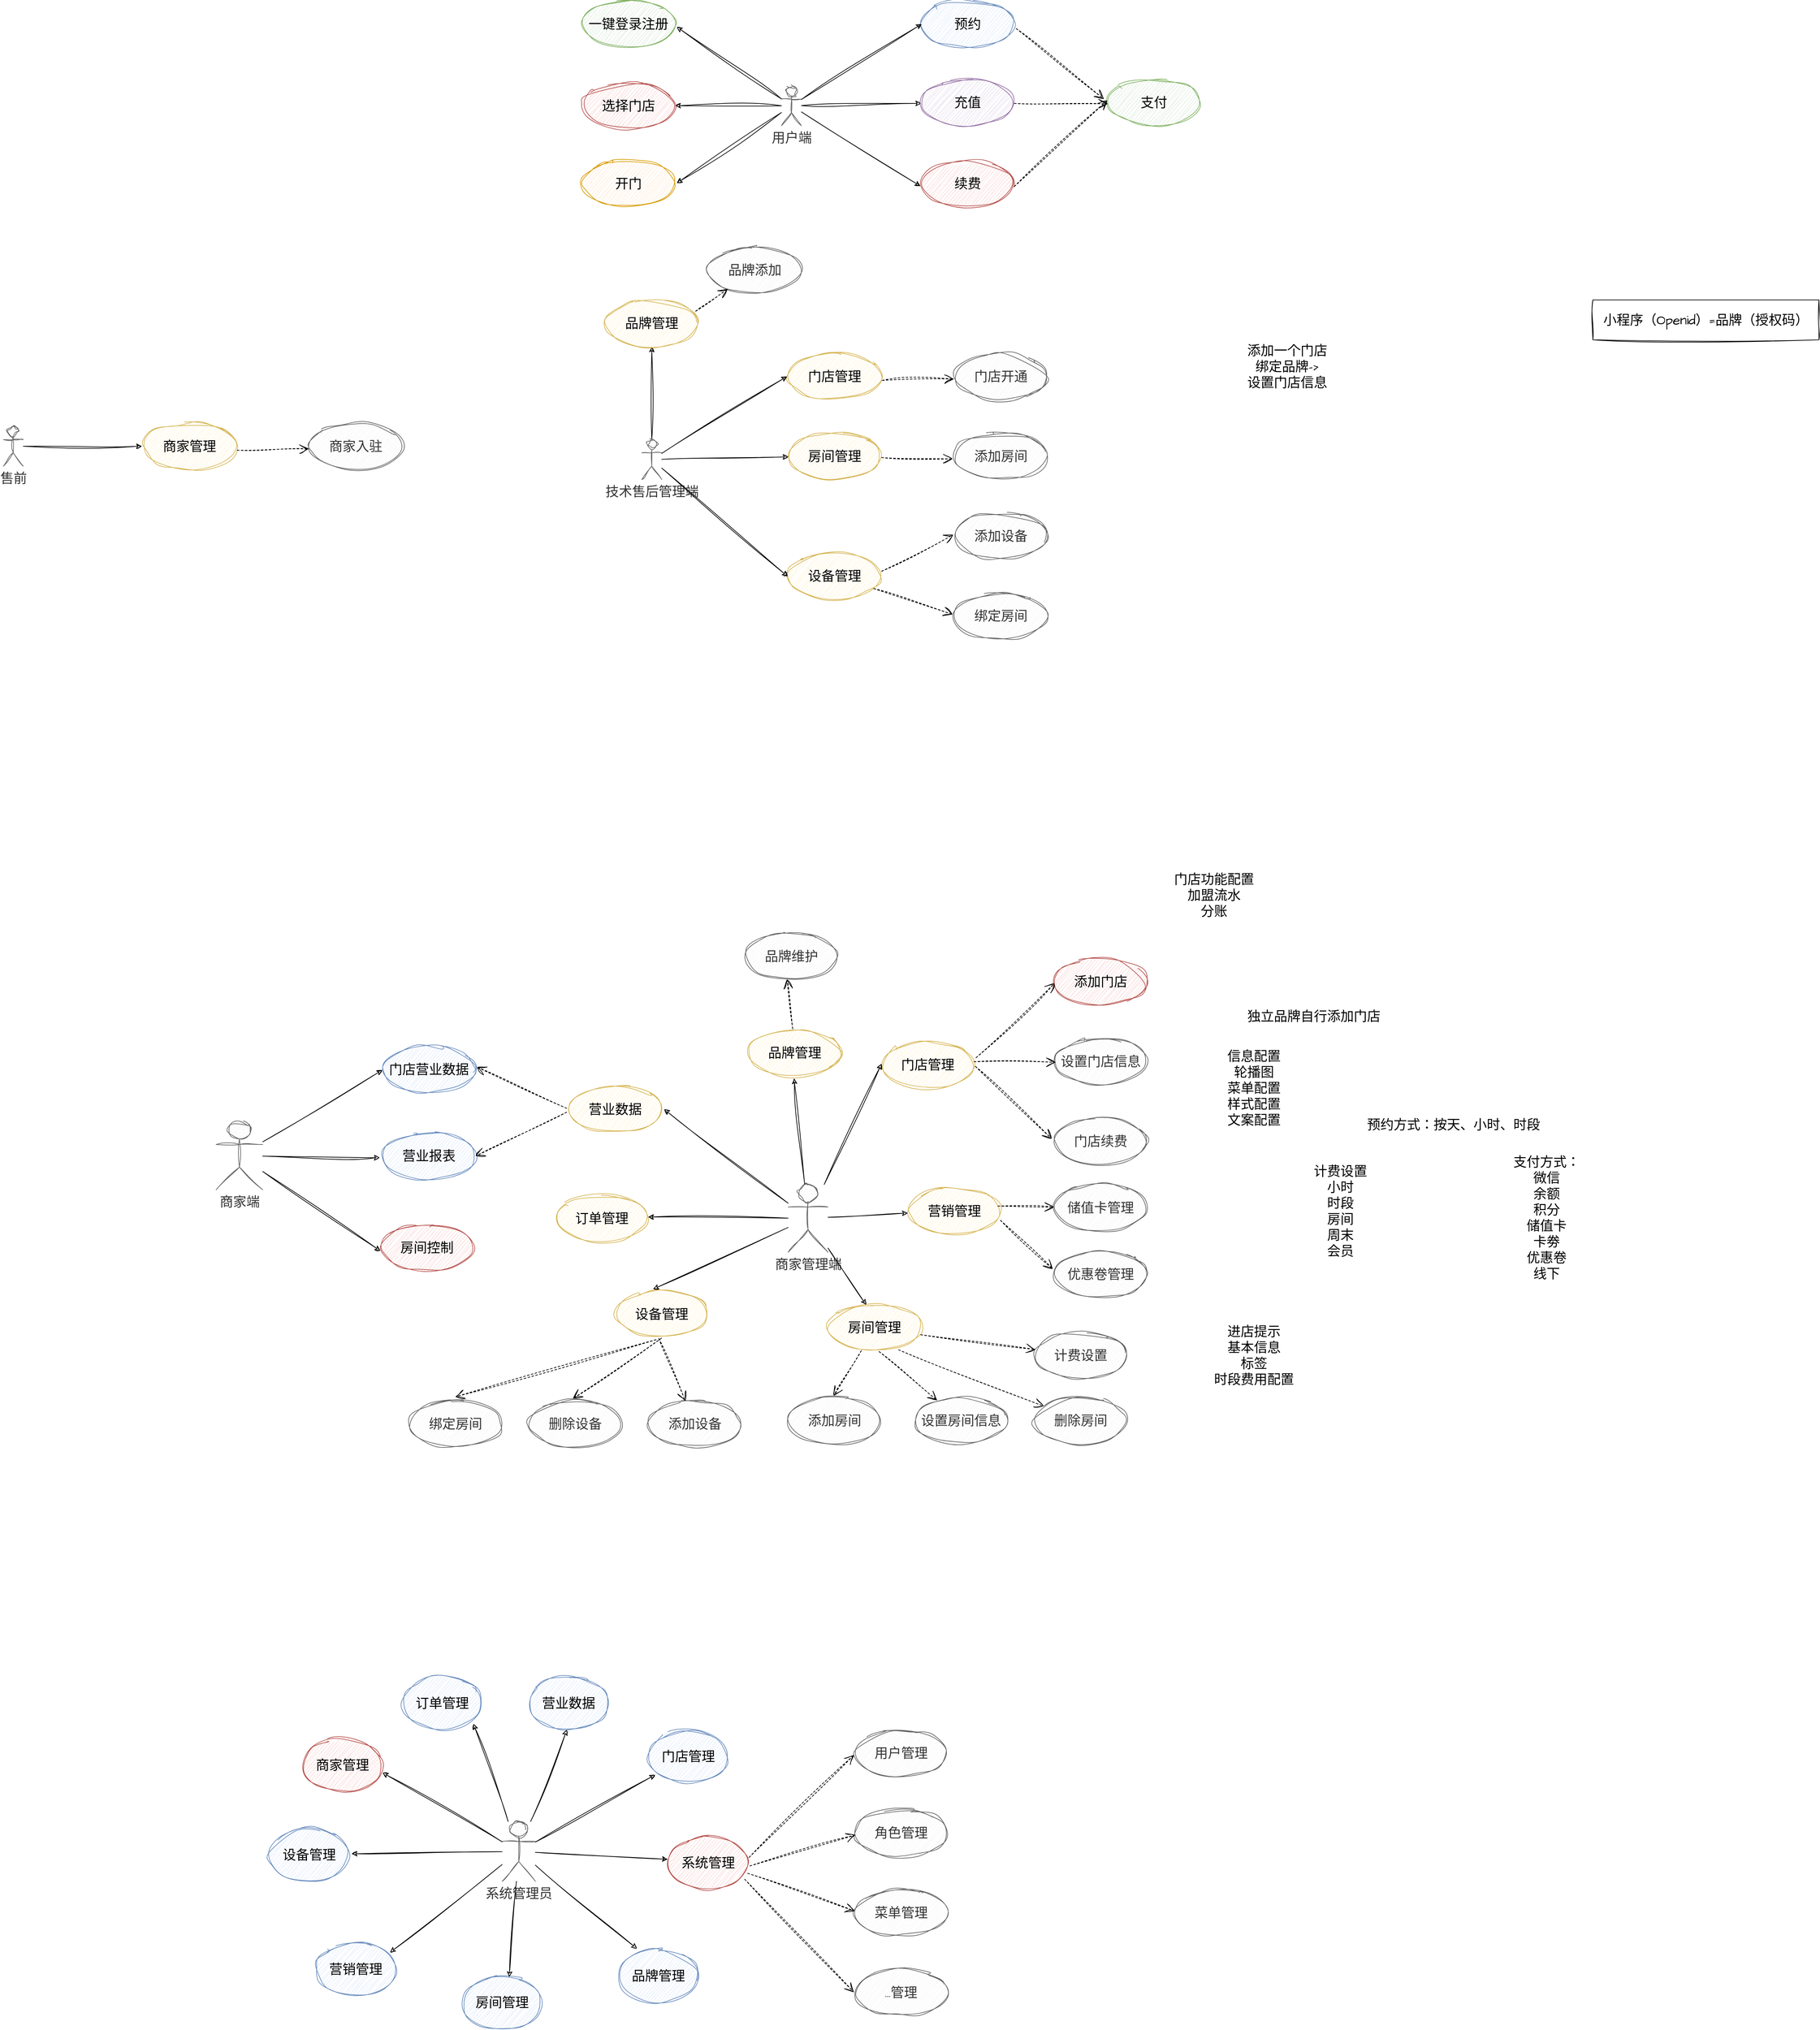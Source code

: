 <mxfile version="24.0.3" type="device">
  <diagram name="第 1 页" id="8raenebxMZbXHB4DPFVJ">
    <mxGraphModel dx="2926" dy="676" grid="1" gridSize="10" guides="1" tooltips="1" connect="0" arrows="1" fold="1" page="1" pageScale="1" pageWidth="827" pageHeight="1169" background="#ffffff" math="0" shadow="0">
      <root>
        <mxCell id="0" />
        <mxCell id="1" parent="0" />
        <mxCell id="zBp83v5MwMUTdgpoldUR-12" style="rounded=0;sketch=1;hachureGap=4;jiggle=2;curveFitting=1;orthogonalLoop=1;jettySize=auto;html=1;fontFamily=Architects Daughter;fontSource=https%3A%2F%2Ffonts.googleapis.com%2Fcss%3Ffamily%3DArchitects%2BDaughter;fontSize=16;" parent="1" source="zBp83v5MwMUTdgpoldUR-3" target="zBp83v5MwMUTdgpoldUR-7" edge="1">
          <mxGeometry relative="1" as="geometry" />
        </mxCell>
        <mxCell id="zBp83v5MwMUTdgpoldUR-65" style="edgeStyle=orthogonalEdgeStyle;rounded=0;sketch=1;hachureGap=4;jiggle=2;curveFitting=1;orthogonalLoop=1;jettySize=auto;html=1;fontFamily=Architects Daughter;fontSource=https%3A%2F%2Ffonts.googleapis.com%2Fcss%3Ffamily%3DArchitects%2BDaughter;fontSize=16;" parent="1" source="zBp83v5MwMUTdgpoldUR-3" target="zBp83v5MwMUTdgpoldUR-64" edge="1">
          <mxGeometry relative="1" as="geometry" />
        </mxCell>
        <mxCell id="zBp83v5MwMUTdgpoldUR-3" value="用户端" style="shape=umlActor;verticalLabelPosition=bottom;verticalAlign=top;html=1;sketch=1;hachureGap=4;jiggle=2;curveFitting=1;fontFamily=Architects Daughter;fontSource=https%3A%2F%2Ffonts.googleapis.com%2Fcss%3Ffamily%3DArchitects%2BDaughter;fontSize=20;fillColor=#f5f5f5;fontColor=#333333;strokeColor=#666666;" parent="1" vertex="1">
          <mxGeometry x="120" y="358" width="30" height="60" as="geometry" />
        </mxCell>
        <mxCell id="zBp83v5MwMUTdgpoldUR-6" value="预约" style="ellipse;whiteSpace=wrap;html=1;sketch=1;hachureGap=4;jiggle=2;curveFitting=1;fontFamily=Architects Daughter;fontSource=https%3A%2F%2Ffonts.googleapis.com%2Fcss%3Ffamily%3DArchitects%2BDaughter;fontSize=20;fillColor=#dae8fc;strokeColor=#6c8ebf;" parent="1" vertex="1">
          <mxGeometry x="330" y="230" width="140" height="70" as="geometry" />
        </mxCell>
        <mxCell id="zBp83v5MwMUTdgpoldUR-7" value="充值" style="ellipse;whiteSpace=wrap;html=1;sketch=1;hachureGap=4;jiggle=2;curveFitting=1;fontFamily=Architects Daughter;fontSource=https%3A%2F%2Ffonts.googleapis.com%2Fcss%3Ffamily%3DArchitects%2BDaughter;fontSize=20;fillColor=#e1d5e7;strokeColor=#9673a6;" parent="1" vertex="1">
          <mxGeometry x="330" y="348" width="140" height="70" as="geometry" />
        </mxCell>
        <mxCell id="zBp83v5MwMUTdgpoldUR-8" value="开门" style="ellipse;whiteSpace=wrap;html=1;sketch=1;hachureGap=4;jiggle=2;curveFitting=1;fontFamily=Architects Daughter;fontSource=https%3A%2F%2Ffonts.googleapis.com%2Fcss%3Ffamily%3DArchitects%2BDaughter;fontSize=20;fillColor=#ffe6cc;strokeColor=#d79b00;" parent="1" vertex="1">
          <mxGeometry x="-180" y="470" width="140" height="70" as="geometry" />
        </mxCell>
        <mxCell id="zBp83v5MwMUTdgpoldUR-9" value="续费" style="ellipse;whiteSpace=wrap;html=1;sketch=1;hachureGap=4;jiggle=2;curveFitting=1;fontFamily=Architects Daughter;fontSource=https%3A%2F%2Ffonts.googleapis.com%2Fcss%3Ffamily%3DArchitects%2BDaughter;fontSize=20;fillColor=#f8cecc;strokeColor=#b85450;" parent="1" vertex="1">
          <mxGeometry x="330" y="470" width="140" height="70" as="geometry" />
        </mxCell>
        <mxCell id="zBp83v5MwMUTdgpoldUR-10" value="支付" style="ellipse;whiteSpace=wrap;html=1;sketch=1;hachureGap=4;jiggle=2;curveFitting=1;fontFamily=Architects Daughter;fontSource=https%3A%2F%2Ffonts.googleapis.com%2Fcss%3Ffamily%3DArchitects%2BDaughter;fontSize=20;fillColor=#d5e8d4;strokeColor=#82b366;" parent="1" vertex="1">
          <mxGeometry x="610" y="348" width="140" height="70" as="geometry" />
        </mxCell>
        <mxCell id="zBp83v5MwMUTdgpoldUR-11" style="rounded=0;sketch=1;hachureGap=4;jiggle=2;curveFitting=1;orthogonalLoop=1;jettySize=auto;html=1;entryX=0.007;entryY=0.5;entryDx=0;entryDy=0;entryPerimeter=0;fontFamily=Architects Daughter;fontSource=https%3A%2F%2Ffonts.googleapis.com%2Fcss%3Ffamily%3DArchitects%2BDaughter;fontSize=16;" parent="1" source="zBp83v5MwMUTdgpoldUR-3" target="zBp83v5MwMUTdgpoldUR-6" edge="1">
          <mxGeometry relative="1" as="geometry" />
        </mxCell>
        <mxCell id="zBp83v5MwMUTdgpoldUR-13" style="rounded=0;sketch=1;hachureGap=4;jiggle=2;curveFitting=1;orthogonalLoop=1;jettySize=auto;html=1;entryX=1.018;entryY=0.493;entryDx=0;entryDy=0;entryPerimeter=0;fontFamily=Architects Daughter;fontSource=https%3A%2F%2Ffonts.googleapis.com%2Fcss%3Ffamily%3DArchitects%2BDaughter;fontSize=16;" parent="1" source="zBp83v5MwMUTdgpoldUR-3" target="zBp83v5MwMUTdgpoldUR-8" edge="1">
          <mxGeometry relative="1" as="geometry" />
        </mxCell>
        <mxCell id="zBp83v5MwMUTdgpoldUR-14" style="rounded=0;sketch=1;hachureGap=4;jiggle=2;curveFitting=1;orthogonalLoop=1;jettySize=auto;html=1;entryX=-0.007;entryY=0.557;entryDx=0;entryDy=0;entryPerimeter=0;fontFamily=Architects Daughter;fontSource=https%3A%2F%2Ffonts.googleapis.com%2Fcss%3Ffamily%3DArchitects%2BDaughter;fontSize=16;" parent="1" source="zBp83v5MwMUTdgpoldUR-3" target="zBp83v5MwMUTdgpoldUR-9" edge="1">
          <mxGeometry relative="1" as="geometry" />
        </mxCell>
        <mxCell id="zBp83v5MwMUTdgpoldUR-15" value="" style="endArrow=open;endSize=12;dashed=1;html=1;rounded=0;sketch=1;hachureGap=4;jiggle=2;curveFitting=1;fontFamily=Architects Daughter;fontSource=https%3A%2F%2Ffonts.googleapis.com%2Fcss%3Ffamily%3DArchitects%2BDaughter;fontSize=16;entryX=-0.036;entryY=0.429;entryDx=0;entryDy=0;entryPerimeter=0;exitX=1.021;exitY=0.6;exitDx=0;exitDy=0;exitPerimeter=0;" parent="1" source="zBp83v5MwMUTdgpoldUR-6" target="zBp83v5MwMUTdgpoldUR-10" edge="1">
          <mxGeometry width="160" relative="1" as="geometry">
            <mxPoint x="480" y="160" as="sourcePoint" />
            <mxPoint x="630" y="150" as="targetPoint" />
          </mxGeometry>
        </mxCell>
        <mxCell id="zBp83v5MwMUTdgpoldUR-17" value="" style="endArrow=open;endSize=12;dashed=1;html=1;rounded=0;sketch=1;hachureGap=4;jiggle=2;curveFitting=1;fontFamily=Architects Daughter;fontSource=https%3A%2F%2Ffonts.googleapis.com%2Fcss%3Ffamily%3DArchitects%2BDaughter;fontSize=16;entryX=0.007;entryY=0.529;entryDx=0;entryDy=0;entryPerimeter=0;" parent="1" target="zBp83v5MwMUTdgpoldUR-10" edge="1">
          <mxGeometry width="160" relative="1" as="geometry">
            <mxPoint x="470" y="384.5" as="sourcePoint" />
            <mxPoint x="580" y="260" as="targetPoint" />
          </mxGeometry>
        </mxCell>
        <mxCell id="zBp83v5MwMUTdgpoldUR-18" value="一键登录注册" style="ellipse;whiteSpace=wrap;html=1;sketch=1;hachureGap=4;jiggle=2;curveFitting=1;fontFamily=Architects Daughter;fontSource=https%3A%2F%2Ffonts.googleapis.com%2Fcss%3Ffamily%3DArchitects%2BDaughter;fontSize=20;fillColor=#d5e8d4;strokeColor=#82b366;" parent="1" vertex="1">
          <mxGeometry x="-180" y="230" width="140" height="70" as="geometry" />
        </mxCell>
        <mxCell id="zBp83v5MwMUTdgpoldUR-19" style="rounded=0;sketch=1;hachureGap=4;jiggle=2;curveFitting=1;orthogonalLoop=1;jettySize=auto;html=1;entryX=1.018;entryY=0.564;entryDx=0;entryDy=0;entryPerimeter=0;fontFamily=Architects Daughter;fontSource=https%3A%2F%2Ffonts.googleapis.com%2Fcss%3Ffamily%3DArchitects%2BDaughter;fontSize=16;" parent="1" source="zBp83v5MwMUTdgpoldUR-3" target="zBp83v5MwMUTdgpoldUR-18" edge="1">
          <mxGeometry relative="1" as="geometry" />
        </mxCell>
        <mxCell id="zBp83v5MwMUTdgpoldUR-20" value="" style="endArrow=open;endSize=12;dashed=1;html=1;rounded=0;sketch=1;hachureGap=4;jiggle=2;curveFitting=1;fontFamily=Architects Daughter;fontSource=https%3A%2F%2Ffonts.googleapis.com%2Fcss%3Ffamily%3DArchitects%2BDaughter;fontSize=16;entryX=0;entryY=0.457;entryDx=0;entryDy=0;entryPerimeter=0;" parent="1" target="zBp83v5MwMUTdgpoldUR-10" edge="1">
          <mxGeometry width="160" relative="1" as="geometry">
            <mxPoint x="470" y="509.5" as="sourcePoint" />
            <mxPoint x="601" y="440" as="targetPoint" />
          </mxGeometry>
        </mxCell>
        <mxCell id="zBp83v5MwMUTdgpoldUR-23" value="商家端" style="shape=umlActor;verticalLabelPosition=bottom;verticalAlign=top;html=1;sketch=1;hachureGap=4;jiggle=2;curveFitting=1;fontFamily=Architects Daughter;fontSource=https%3A%2F%2Ffonts.googleapis.com%2Fcss%3Ffamily%3DArchitects%2BDaughter;fontSize=20;fillColor=#f5f5f5;fontColor=#333333;strokeColor=#666666;" parent="1" vertex="1">
          <mxGeometry x="-730" y="1916" width="70" height="102" as="geometry" />
        </mxCell>
        <mxCell id="5fDDdlRVlFWuMGhj4j6F-64" style="edgeStyle=orthogonalEdgeStyle;rounded=0;sketch=1;hachureGap=4;jiggle=2;curveFitting=1;orthogonalLoop=1;jettySize=auto;html=1;fontFamily=Architects Daughter;fontSource=https%3A%2F%2Ffonts.googleapis.com%2Fcss%3Ffamily%3DArchitects%2BDaughter;fontSize=16;" parent="1" source="zBp83v5MwMUTdgpoldUR-24" target="5fDDdlRVlFWuMGhj4j6F-63" edge="1">
          <mxGeometry relative="1" as="geometry" />
        </mxCell>
        <mxCell id="zBp83v5MwMUTdgpoldUR-24" value="技术售后管理端" style="shape=umlActor;verticalLabelPosition=bottom;verticalAlign=top;html=1;sketch=1;hachureGap=4;jiggle=2;curveFitting=1;fontFamily=Architects Daughter;fontSource=https%3A%2F%2Ffonts.googleapis.com%2Fcss%3Ffamily%3DArchitects%2BDaughter;fontSize=20;fillColor=#f5f5f5;fontColor=#333333;strokeColor=#666666;" parent="1" vertex="1">
          <mxGeometry x="-90" y="890" width="30" height="60" as="geometry" />
        </mxCell>
        <mxCell id="zBp83v5MwMUTdgpoldUR-27" value="房间管理" style="ellipse;whiteSpace=wrap;html=1;sketch=1;hachureGap=4;jiggle=2;curveFitting=1;fontFamily=Architects Daughter;fontSource=https%3A%2F%2Ffonts.googleapis.com%2Fcss%3Ffamily%3DArchitects%2BDaughter;fontSize=20;fillColor=#fff2cc;strokeColor=#d6b656;" parent="1" vertex="1">
          <mxGeometry x="130" y="880" width="140" height="70" as="geometry" />
        </mxCell>
        <mxCell id="zBp83v5MwMUTdgpoldUR-28" value="门店管理" style="ellipse;whiteSpace=wrap;html=1;sketch=1;hachureGap=4;jiggle=2;curveFitting=1;fontFamily=Architects Daughter;fontSource=https%3A%2F%2Ffonts.googleapis.com%2Fcss%3Ffamily%3DArchitects%2BDaughter;fontSize=20;fillColor=#fff2cc;strokeColor=#d6b656;" parent="1" vertex="1">
          <mxGeometry x="130" y="760" width="140" height="70" as="geometry" />
        </mxCell>
        <mxCell id="zBp83v5MwMUTdgpoldUR-29" value="设备管理" style="ellipse;whiteSpace=wrap;html=1;sketch=1;hachureGap=4;jiggle=2;curveFitting=1;fontFamily=Architects Daughter;fontSource=https%3A%2F%2Ffonts.googleapis.com%2Fcss%3Ffamily%3DArchitects%2BDaughter;fontSize=20;fillColor=#fff2cc;strokeColor=#d6b656;" parent="1" vertex="1">
          <mxGeometry x="130" y="1060" width="140" height="70" as="geometry" />
        </mxCell>
        <mxCell id="zBp83v5MwMUTdgpoldUR-36" value="门店开通" style="ellipse;whiteSpace=wrap;html=1;sketch=1;hachureGap=4;jiggle=2;curveFitting=1;fontFamily=Architects Daughter;fontSource=https%3A%2F%2Ffonts.googleapis.com%2Fcss%3Ffamily%3DArchitects%2BDaughter;fontSize=20;fillColor=#f5f5f5;strokeColor=#666666;fontColor=#333333;" parent="1" vertex="1">
          <mxGeometry x="380" y="760" width="140" height="70" as="geometry" />
        </mxCell>
        <mxCell id="zBp83v5MwMUTdgpoldUR-40" value="添加房间" style="ellipse;whiteSpace=wrap;html=1;sketch=1;hachureGap=4;jiggle=2;curveFitting=1;fontFamily=Architects Daughter;fontSource=https%3A%2F%2Ffonts.googleapis.com%2Fcss%3Ffamily%3DArchitects%2BDaughter;fontSize=20;fillColor=#f5f5f5;strokeColor=#666666;fontColor=#333333;" parent="1" vertex="1">
          <mxGeometry x="380" y="880" width="140" height="70" as="geometry" />
        </mxCell>
        <mxCell id="zBp83v5MwMUTdgpoldUR-43" value="添加设备" style="ellipse;whiteSpace=wrap;html=1;sketch=1;hachureGap=4;jiggle=2;curveFitting=1;fontFamily=Architects Daughter;fontSource=https%3A%2F%2Ffonts.googleapis.com%2Fcss%3Ffamily%3DArchitects%2BDaughter;fontSize=20;fillColor=#f5f5f5;strokeColor=#666666;fontColor=#333333;" parent="1" vertex="1">
          <mxGeometry x="380" y="1000" width="140" height="70" as="geometry" />
        </mxCell>
        <mxCell id="zBp83v5MwMUTdgpoldUR-44" value="绑定房间" style="ellipse;whiteSpace=wrap;html=1;sketch=1;hachureGap=4;jiggle=2;curveFitting=1;fontFamily=Architects Daughter;fontSource=https%3A%2F%2Ffonts.googleapis.com%2Fcss%3Ffamily%3DArchitects%2BDaughter;fontSize=20;fillColor=#f5f5f5;strokeColor=#666666;fontColor=#333333;" parent="1" vertex="1">
          <mxGeometry x="380" y="1120" width="140" height="70" as="geometry" />
        </mxCell>
        <mxCell id="zBp83v5MwMUTdgpoldUR-45" value="" style="endArrow=open;endSize=12;dashed=1;html=1;rounded=0;sketch=1;hachureGap=4;jiggle=2;curveFitting=1;fontFamily=Architects Daughter;fontSource=https%3A%2F%2Ffonts.googleapis.com%2Fcss%3Ffamily%3DArchitects%2BDaughter;fontSize=16;entryX=-0.004;entryY=0.557;entryDx=0;entryDy=0;entryPerimeter=0;exitX=1.011;exitY=0.586;exitDx=0;exitDy=0;exitPerimeter=0;" parent="1" source="zBp83v5MwMUTdgpoldUR-28" target="zBp83v5MwMUTdgpoldUR-36" edge="1">
          <mxGeometry width="160" relative="1" as="geometry">
            <mxPoint x="270" y="797" as="sourcePoint" />
            <mxPoint x="402" y="903" as="targetPoint" />
          </mxGeometry>
        </mxCell>
        <mxCell id="zBp83v5MwMUTdgpoldUR-46" value="" style="endArrow=open;endSize=12;dashed=1;html=1;rounded=0;sketch=1;hachureGap=4;jiggle=2;curveFitting=1;fontFamily=Architects Daughter;fontSource=https%3A%2F%2Ffonts.googleapis.com%2Fcss%3Ffamily%3DArchitects%2BDaughter;fontSize=16;entryX=-0.018;entryY=0.557;entryDx=0;entryDy=0;entryPerimeter=0;exitX=1.004;exitY=0.529;exitDx=0;exitDy=0;exitPerimeter=0;" parent="1" source="zBp83v5MwMUTdgpoldUR-27" target="zBp83v5MwMUTdgpoldUR-40" edge="1">
          <mxGeometry width="160" relative="1" as="geometry">
            <mxPoint x="280" y="900" as="sourcePoint" />
            <mxPoint x="377" y="914" as="targetPoint" />
          </mxGeometry>
        </mxCell>
        <mxCell id="zBp83v5MwMUTdgpoldUR-47" value="" style="endArrow=open;endSize=12;dashed=1;html=1;rounded=0;sketch=1;hachureGap=4;jiggle=2;curveFitting=1;fontFamily=Architects Daughter;fontSource=https%3A%2F%2Ffonts.googleapis.com%2Fcss%3Ffamily%3DArchitects%2BDaughter;fontSize=16;entryX=-0.011;entryY=0.471;entryDx=0;entryDy=0;entryPerimeter=0;exitX=1.004;exitY=0.4;exitDx=0;exitDy=0;exitPerimeter=0;" parent="1" source="zBp83v5MwMUTdgpoldUR-29" target="zBp83v5MwMUTdgpoldUR-43" edge="1">
          <mxGeometry width="160" relative="1" as="geometry">
            <mxPoint x="281" y="927" as="sourcePoint" />
            <mxPoint x="387" y="929" as="targetPoint" />
          </mxGeometry>
        </mxCell>
        <mxCell id="zBp83v5MwMUTdgpoldUR-48" value="" style="endArrow=open;endSize=12;dashed=1;html=1;rounded=0;sketch=1;hachureGap=4;jiggle=2;curveFitting=1;fontFamily=Architects Daughter;fontSource=https%3A%2F%2Ffonts.googleapis.com%2Fcss%3Ffamily%3DArchitects%2BDaughter;fontSize=16;entryX=-0.018;entryY=0.471;entryDx=0;entryDy=0;entryPerimeter=0;" parent="1" source="zBp83v5MwMUTdgpoldUR-29" target="zBp83v5MwMUTdgpoldUR-44" edge="1">
          <mxGeometry width="160" relative="1" as="geometry">
            <mxPoint x="281" y="1098" as="sourcePoint" />
            <mxPoint x="388" y="1043" as="targetPoint" />
          </mxGeometry>
        </mxCell>
        <mxCell id="zBp83v5MwMUTdgpoldUR-49" style="rounded=0;sketch=1;hachureGap=4;jiggle=2;curveFitting=1;orthogonalLoop=1;jettySize=auto;html=1;entryX=-0.011;entryY=0.5;entryDx=0;entryDy=0;entryPerimeter=0;fontFamily=Architects Daughter;fontSource=https%3A%2F%2Ffonts.googleapis.com%2Fcss%3Ffamily%3DArchitects%2BDaughter;fontSize=16;" parent="1" source="zBp83v5MwMUTdgpoldUR-24" target="zBp83v5MwMUTdgpoldUR-28" edge="1">
          <mxGeometry relative="1" as="geometry" />
        </mxCell>
        <mxCell id="zBp83v5MwMUTdgpoldUR-50" style="rounded=0;sketch=1;hachureGap=4;jiggle=2;curveFitting=1;orthogonalLoop=1;jettySize=auto;html=1;entryX=0.004;entryY=0.514;entryDx=0;entryDy=0;entryPerimeter=0;fontFamily=Architects Daughter;fontSource=https%3A%2F%2Ffonts.googleapis.com%2Fcss%3Ffamily%3DArchitects%2BDaughter;fontSize=16;" parent="1" source="zBp83v5MwMUTdgpoldUR-24" target="zBp83v5MwMUTdgpoldUR-27" edge="1">
          <mxGeometry relative="1" as="geometry" />
        </mxCell>
        <mxCell id="zBp83v5MwMUTdgpoldUR-51" style="rounded=0;sketch=1;hachureGap=4;jiggle=2;curveFitting=1;orthogonalLoop=1;jettySize=auto;html=1;entryX=-0.004;entryY=0.514;entryDx=0;entryDy=0;entryPerimeter=0;fontFamily=Architects Daughter;fontSource=https%3A%2F%2Ffonts.googleapis.com%2Fcss%3Ffamily%3DArchitects%2BDaughter;fontSize=16;" parent="1" source="zBp83v5MwMUTdgpoldUR-24" target="zBp83v5MwMUTdgpoldUR-29" edge="1">
          <mxGeometry relative="1" as="geometry" />
        </mxCell>
        <mxCell id="zBp83v5MwMUTdgpoldUR-55" value="房间管理" style="ellipse;whiteSpace=wrap;html=1;sketch=1;hachureGap=4;jiggle=2;curveFitting=1;fontFamily=Architects Daughter;fontSource=https%3A%2F%2Ffonts.googleapis.com%2Fcss%3Ffamily%3DArchitects%2BDaughter;fontSize=20;fillColor=#fff2cc;strokeColor=#d6b656;" parent="1" vertex="1">
          <mxGeometry x="190" y="2190" width="140" height="70" as="geometry" />
        </mxCell>
        <mxCell id="zBp83v5MwMUTdgpoldUR-56" value="门店管理" style="ellipse;whiteSpace=wrap;html=1;sketch=1;hachureGap=4;jiggle=2;curveFitting=1;fontFamily=Architects Daughter;fontSource=https%3A%2F%2Ffonts.googleapis.com%2Fcss%3Ffamily%3DArchitects%2BDaughter;fontSize=20;fillColor=#fff2cc;strokeColor=#d6b656;" parent="1" vertex="1">
          <mxGeometry x="270" y="1795" width="140" height="70" as="geometry" />
        </mxCell>
        <mxCell id="zBp83v5MwMUTdgpoldUR-58" value="设置门店信息" style="ellipse;whiteSpace=wrap;html=1;sketch=1;hachureGap=4;jiggle=2;curveFitting=1;fontFamily=Architects Daughter;fontSource=https%3A%2F%2Ffonts.googleapis.com%2Fcss%3Ffamily%3DArchitects%2BDaughter;fontSize=20;fillColor=#f5f5f5;strokeColor=#666666;fontColor=#333333;" parent="1" vertex="1">
          <mxGeometry x="530" y="1790" width="140" height="70" as="geometry" />
        </mxCell>
        <mxCell id="zBp83v5MwMUTdgpoldUR-59" value="门店续费" style="ellipse;whiteSpace=wrap;html=1;sketch=1;hachureGap=4;jiggle=2;curveFitting=1;fontFamily=Architects Daughter;fontSource=https%3A%2F%2Ffonts.googleapis.com%2Fcss%3Ffamily%3DArchitects%2BDaughter;fontSize=20;fillColor=#f5f5f5;strokeColor=#666666;fontColor=#333333;" parent="1" vertex="1">
          <mxGeometry x="530" y="1910" width="140" height="70" as="geometry" />
        </mxCell>
        <mxCell id="zBp83v5MwMUTdgpoldUR-60" value="添加房间" style="ellipse;whiteSpace=wrap;html=1;sketch=1;hachureGap=4;jiggle=2;curveFitting=1;fontFamily=Architects Daughter;fontSource=https%3A%2F%2Ffonts.googleapis.com%2Fcss%3Ffamily%3DArchitects%2BDaughter;fontSize=20;fillColor=#f5f5f5;strokeColor=#666666;fontColor=#333333;" parent="1" vertex="1">
          <mxGeometry x="130" y="2330" width="140" height="70" as="geometry" />
        </mxCell>
        <mxCell id="zBp83v5MwMUTdgpoldUR-61" value="删除房间" style="ellipse;whiteSpace=wrap;html=1;sketch=1;hachureGap=4;jiggle=2;curveFitting=1;fontFamily=Architects Daughter;fontSource=https%3A%2F%2Ffonts.googleapis.com%2Fcss%3Ffamily%3DArchitects%2BDaughter;fontSize=20;fillColor=#f5f5f5;strokeColor=#666666;fontColor=#333333;" parent="1" vertex="1">
          <mxGeometry x="500" y="2330" width="140" height="70" as="geometry" />
        </mxCell>
        <mxCell id="zBp83v5MwMUTdgpoldUR-62" value="设置房间信息" style="ellipse;whiteSpace=wrap;html=1;sketch=1;hachureGap=4;jiggle=2;curveFitting=1;fontFamily=Architects Daughter;fontSource=https%3A%2F%2Ffonts.googleapis.com%2Fcss%3Ffamily%3DArchitects%2BDaughter;fontSize=20;fillColor=#f5f5f5;strokeColor=#666666;fontColor=#333333;" parent="1" vertex="1">
          <mxGeometry x="320" y="2330" width="140" height="70" as="geometry" />
        </mxCell>
        <mxCell id="zBp83v5MwMUTdgpoldUR-63" value="营业数据" style="ellipse;whiteSpace=wrap;html=1;sketch=1;hachureGap=4;jiggle=2;curveFitting=1;fontFamily=Architects Daughter;fontSource=https%3A%2F%2Ffonts.googleapis.com%2Fcss%3Ffamily%3DArchitects%2BDaughter;fontSize=20;fillColor=#fff2cc;strokeColor=#d6b656;" parent="1" vertex="1">
          <mxGeometry x="-200" y="1862" width="140" height="70" as="geometry" />
        </mxCell>
        <mxCell id="zBp83v5MwMUTdgpoldUR-64" value="选择门店" style="ellipse;whiteSpace=wrap;html=1;sketch=1;hachureGap=4;jiggle=2;curveFitting=1;fontFamily=Architects Daughter;fontSource=https%3A%2F%2Ffonts.googleapis.com%2Fcss%3Ffamily%3DArchitects%2BDaughter;fontSize=20;fillColor=#f8cecc;strokeColor=#b85450;" parent="1" vertex="1">
          <mxGeometry x="-180" y="353" width="140" height="70" as="geometry" />
        </mxCell>
        <mxCell id="zBp83v5MwMUTdgpoldUR-66" value="设备管理" style="ellipse;whiteSpace=wrap;html=1;sketch=1;hachureGap=4;jiggle=2;curveFitting=1;fontFamily=Architects Daughter;fontSource=https%3A%2F%2Ffonts.googleapis.com%2Fcss%3Ffamily%3DArchitects%2BDaughter;fontSize=20;fillColor=#fff2cc;strokeColor=#d6b656;" parent="1" vertex="1">
          <mxGeometry x="-130" y="2170" width="140" height="70" as="geometry" />
        </mxCell>
        <mxCell id="zBp83v5MwMUTdgpoldUR-67" value="添加设备" style="ellipse;whiteSpace=wrap;html=1;sketch=1;hachureGap=4;jiggle=2;curveFitting=1;fontFamily=Architects Daughter;fontSource=https%3A%2F%2Ffonts.googleapis.com%2Fcss%3Ffamily%3DArchitects%2BDaughter;fontSize=20;fillColor=#f5f5f5;strokeColor=#666666;fontColor=#333333;" parent="1" vertex="1">
          <mxGeometry x="-80" y="2335" width="140" height="70" as="geometry" />
        </mxCell>
        <mxCell id="zBp83v5MwMUTdgpoldUR-68" value="绑定房间" style="ellipse;whiteSpace=wrap;html=1;sketch=1;hachureGap=4;jiggle=2;curveFitting=1;fontFamily=Architects Daughter;fontSource=https%3A%2F%2Ffonts.googleapis.com%2Fcss%3Ffamily%3DArchitects%2BDaughter;fontSize=20;fillColor=#f5f5f5;strokeColor=#666666;fontColor=#333333;" parent="1" vertex="1">
          <mxGeometry x="-440" y="2335" width="140" height="70" as="geometry" />
        </mxCell>
        <mxCell id="zBp83v5MwMUTdgpoldUR-69" value="" style="endArrow=open;endSize=12;dashed=1;html=1;rounded=0;sketch=1;hachureGap=4;jiggle=2;curveFitting=1;fontFamily=Architects Daughter;fontSource=https%3A%2F%2Ffonts.googleapis.com%2Fcss%3Ffamily%3DArchitects%2BDaughter;fontSize=16;exitX=0.468;exitY=1.021;exitDx=0;exitDy=0;exitPerimeter=0;" parent="1" source="zBp83v5MwMUTdgpoldUR-66" target="zBp83v5MwMUTdgpoldUR-67" edge="1">
          <mxGeometry width="160" relative="1" as="geometry">
            <mxPoint x="571" y="2389" as="sourcePoint" />
            <mxPoint x="677" y="2391" as="targetPoint" />
          </mxGeometry>
        </mxCell>
        <mxCell id="zBp83v5MwMUTdgpoldUR-70" value="" style="endArrow=open;endSize=12;dashed=1;html=1;rounded=0;sketch=1;hachureGap=4;jiggle=2;curveFitting=1;fontFamily=Architects Daughter;fontSource=https%3A%2F%2Ffonts.googleapis.com%2Fcss%3Ffamily%3DArchitects%2BDaughter;fontSize=16;entryX=0.496;entryY=-0.079;entryDx=0;entryDy=0;entryPerimeter=0;exitX=0.439;exitY=1.05;exitDx=0;exitDy=0;exitPerimeter=0;" parent="1" source="zBp83v5MwMUTdgpoldUR-66" target="zBp83v5MwMUTdgpoldUR-68" edge="1">
          <mxGeometry width="160" relative="1" as="geometry">
            <mxPoint x="398.04" y="2414.03" as="sourcePoint" />
            <mxPoint x="250.0" y="2512" as="targetPoint" />
          </mxGeometry>
        </mxCell>
        <mxCell id="zBp83v5MwMUTdgpoldUR-72" value="进店提示&lt;br&gt;基本信息&lt;br&gt;标签&lt;br&gt;时段费用配置" style="text;html=1;align=center;verticalAlign=middle;resizable=0;points=[];autosize=1;strokeColor=none;fillColor=none;fontSize=20;fontFamily=Architects Daughter;" parent="1" vertex="1">
          <mxGeometry x="760" y="2212" width="140" height="110" as="geometry" />
        </mxCell>
        <mxCell id="zBp83v5MwMUTdgpoldUR-73" value="订单管理" style="ellipse;whiteSpace=wrap;html=1;sketch=1;hachureGap=4;jiggle=2;curveFitting=1;fontFamily=Architects Daughter;fontSource=https%3A%2F%2Ffonts.googleapis.com%2Fcss%3Ffamily%3DArchitects%2BDaughter;fontSize=20;fillColor=#fff2cc;strokeColor=#d6b656;" parent="1" vertex="1">
          <mxGeometry x="-220" y="2026" width="140" height="70" as="geometry" />
        </mxCell>
        <mxCell id="zBp83v5MwMUTdgpoldUR-75" value="添加门店" style="ellipse;whiteSpace=wrap;html=1;sketch=1;hachureGap=4;jiggle=2;curveFitting=1;fontFamily=Architects Daughter;fontSource=https%3A%2F%2Ffonts.googleapis.com%2Fcss%3Ffamily%3DArchitects%2BDaughter;fontSize=20;fillColor=#f8cecc;strokeColor=#b85450;" parent="1" vertex="1">
          <mxGeometry x="530" y="1670" width="140" height="70" as="geometry" />
        </mxCell>
        <mxCell id="zBp83v5MwMUTdgpoldUR-79" value="门店营业数据" style="ellipse;whiteSpace=wrap;html=1;sketch=1;hachureGap=4;jiggle=2;curveFitting=1;fontFamily=Architects Daughter;fontSource=https%3A%2F%2Ffonts.googleapis.com%2Fcss%3Ffamily%3DArchitects%2BDaughter;fontSize=20;fillColor=#dae8fc;strokeColor=#6c8ebf;" parent="1" vertex="1">
          <mxGeometry x="-480" y="1802" width="140" height="70" as="geometry" />
        </mxCell>
        <mxCell id="5fDDdlRVlFWuMGhj4j6F-1" value="营业报表" style="ellipse;whiteSpace=wrap;html=1;sketch=1;hachureGap=4;jiggle=2;curveFitting=1;fontFamily=Architects Daughter;fontSource=https%3A%2F%2Ffonts.googleapis.com%2Fcss%3Ffamily%3DArchitects%2BDaughter;fontSize=20;fillColor=#dae8fc;strokeColor=#6c8ebf;" parent="1" vertex="1">
          <mxGeometry x="-480" y="1932" width="140" height="70" as="geometry" />
        </mxCell>
        <mxCell id="5fDDdlRVlFWuMGhj4j6F-3" value="房间控制" style="ellipse;whiteSpace=wrap;html=1;sketch=1;hachureGap=4;jiggle=2;curveFitting=1;fontFamily=Architects Daughter;fontSource=https%3A%2F%2Ffonts.googleapis.com%2Fcss%3Ffamily%3DArchitects%2BDaughter;fontSize=20;fillColor=#f8cecc;strokeColor=#b85450;" parent="1" vertex="1">
          <mxGeometry x="-483" y="2070" width="140" height="70" as="geometry" />
        </mxCell>
        <mxCell id="5fDDdlRVlFWuMGhj4j6F-4" value="商家管理端" style="shape=umlActor;verticalLabelPosition=bottom;verticalAlign=top;html=1;sketch=1;hachureGap=4;jiggle=2;curveFitting=1;fontFamily=Architects Daughter;fontSource=https%3A%2F%2Ffonts.googleapis.com%2Fcss%3Ffamily%3DArchitects%2BDaughter;fontSize=20;fillColor=#f5f5f5;fontColor=#333333;strokeColor=#666666;" parent="1" vertex="1">
          <mxGeometry x="130" y="2010" width="60" height="102" as="geometry" />
        </mxCell>
        <mxCell id="5fDDdlRVlFWuMGhj4j6F-5" style="rounded=0;sketch=1;hachureGap=4;jiggle=2;curveFitting=1;orthogonalLoop=1;jettySize=auto;html=1;entryX=0;entryY=0.514;entryDx=0;entryDy=0;entryPerimeter=0;fontFamily=Architects Daughter;fontSource=https%3A%2F%2Ffonts.googleapis.com%2Fcss%3Ffamily%3DArchitects%2BDaughter;fontSize=16;" parent="1" source="zBp83v5MwMUTdgpoldUR-23" target="zBp83v5MwMUTdgpoldUR-79" edge="1">
          <mxGeometry relative="1" as="geometry" />
        </mxCell>
        <mxCell id="5fDDdlRVlFWuMGhj4j6F-6" style="rounded=0;sketch=1;hachureGap=4;jiggle=2;curveFitting=1;orthogonalLoop=1;jettySize=auto;html=1;entryX=-0.029;entryY=0.543;entryDx=0;entryDy=0;entryPerimeter=0;fontFamily=Architects Daughter;fontSource=https%3A%2F%2Ffonts.googleapis.com%2Fcss%3Ffamily%3DArchitects%2BDaughter;fontSize=16;" parent="1" source="zBp83v5MwMUTdgpoldUR-23" target="5fDDdlRVlFWuMGhj4j6F-1" edge="1">
          <mxGeometry relative="1" as="geometry" />
        </mxCell>
        <mxCell id="5fDDdlRVlFWuMGhj4j6F-7" style="rounded=0;sketch=1;hachureGap=4;jiggle=2;curveFitting=1;orthogonalLoop=1;jettySize=auto;html=1;entryX=0;entryY=0.571;entryDx=0;entryDy=0;entryPerimeter=0;fontFamily=Architects Daughter;fontSource=https%3A%2F%2Ffonts.googleapis.com%2Fcss%3Ffamily%3DArchitects%2BDaughter;fontSize=16;" parent="1" source="zBp83v5MwMUTdgpoldUR-23" target="5fDDdlRVlFWuMGhj4j6F-3" edge="1">
          <mxGeometry relative="1" as="geometry" />
        </mxCell>
        <mxCell id="5fDDdlRVlFWuMGhj4j6F-10" value="" style="endArrow=open;endSize=12;dashed=1;html=1;rounded=0;sketch=1;hachureGap=4;jiggle=2;curveFitting=1;fontFamily=Architects Daughter;fontSource=https%3A%2F%2Ffonts.googleapis.com%2Fcss%3Ffamily%3DArchitects%2BDaughter;fontSize=16;entryX=1.014;entryY=0.45;entryDx=0;entryDy=0;entryPerimeter=0;exitX=-0.021;exitY=0.479;exitDx=0;exitDy=0;exitPerimeter=0;" parent="1" source="zBp83v5MwMUTdgpoldUR-63" target="zBp83v5MwMUTdgpoldUR-79" edge="1">
          <mxGeometry width="160" relative="1" as="geometry">
            <mxPoint x="-298" y="1763" as="sourcePoint" />
            <mxPoint x="-180" y="1802" as="targetPoint" />
          </mxGeometry>
        </mxCell>
        <mxCell id="5fDDdlRVlFWuMGhj4j6F-11" value="" style="endArrow=open;endSize=12;dashed=1;html=1;rounded=0;sketch=1;hachureGap=4;jiggle=2;curveFitting=1;fontFamily=Architects Daughter;fontSource=https%3A%2F%2Ffonts.googleapis.com%2Fcss%3Ffamily%3DArchitects%2BDaughter;fontSize=16;entryX=1;entryY=0.507;entryDx=0;entryDy=0;entryPerimeter=0;exitX=-0.021;exitY=0.564;exitDx=0;exitDy=0;exitPerimeter=0;" parent="1" source="zBp83v5MwMUTdgpoldUR-63" target="5fDDdlRVlFWuMGhj4j6F-1" edge="1">
          <mxGeometry width="160" relative="1" as="geometry">
            <mxPoint x="-193" y="1906" as="sourcePoint" />
            <mxPoint x="-328" y="1844" as="targetPoint" />
          </mxGeometry>
        </mxCell>
        <mxCell id="5fDDdlRVlFWuMGhj4j6F-12" style="rounded=0;sketch=1;hachureGap=4;jiggle=2;curveFitting=1;orthogonalLoop=1;jettySize=auto;html=1;entryX=1.025;entryY=0.5;entryDx=0;entryDy=0;entryPerimeter=0;fontFamily=Architects Daughter;fontSource=https%3A%2F%2Ffonts.googleapis.com%2Fcss%3Ffamily%3DArchitects%2BDaughter;fontSize=16;" parent="1" source="5fDDdlRVlFWuMGhj4j6F-4" target="zBp83v5MwMUTdgpoldUR-63" edge="1">
          <mxGeometry relative="1" as="geometry" />
        </mxCell>
        <mxCell id="5fDDdlRVlFWuMGhj4j6F-13" style="rounded=0;sketch=1;hachureGap=4;jiggle=2;curveFitting=1;orthogonalLoop=1;jettySize=auto;html=1;entryX=0.996;entryY=0.471;entryDx=0;entryDy=0;entryPerimeter=0;fontFamily=Architects Daughter;fontSource=https%3A%2F%2Ffonts.googleapis.com%2Fcss%3Ffamily%3DArchitects%2BDaughter;fontSize=16;" parent="1" source="5fDDdlRVlFWuMGhj4j6F-4" target="zBp83v5MwMUTdgpoldUR-73" edge="1">
          <mxGeometry relative="1" as="geometry" />
        </mxCell>
        <mxCell id="5fDDdlRVlFWuMGhj4j6F-15" style="rounded=0;sketch=1;hachureGap=4;jiggle=2;curveFitting=1;orthogonalLoop=1;jettySize=auto;html=1;entryX=0.004;entryY=0.479;entryDx=0;entryDy=0;entryPerimeter=0;fontFamily=Architects Daughter;fontSource=https%3A%2F%2Ffonts.googleapis.com%2Fcss%3Ffamily%3DArchitects%2BDaughter;fontSize=16;" parent="1" source="5fDDdlRVlFWuMGhj4j6F-4" target="zBp83v5MwMUTdgpoldUR-56" edge="1">
          <mxGeometry relative="1" as="geometry" />
        </mxCell>
        <mxCell id="5fDDdlRVlFWuMGhj4j6F-16" style="rounded=0;sketch=1;hachureGap=4;jiggle=2;curveFitting=1;orthogonalLoop=1;jettySize=auto;html=1;entryX=0.41;entryY=0.019;entryDx=0;entryDy=0;entryPerimeter=0;fontFamily=Architects Daughter;fontSource=https%3A%2F%2Ffonts.googleapis.com%2Fcss%3Ffamily%3DArchitects%2BDaughter;fontSize=16;" parent="1" source="5fDDdlRVlFWuMGhj4j6F-4" target="zBp83v5MwMUTdgpoldUR-55" edge="1">
          <mxGeometry relative="1" as="geometry" />
        </mxCell>
        <mxCell id="5fDDdlRVlFWuMGhj4j6F-17" style="rounded=0;sketch=1;hachureGap=4;jiggle=2;curveFitting=1;orthogonalLoop=1;jettySize=auto;html=1;entryX=0.407;entryY=-0.036;entryDx=0;entryDy=0;entryPerimeter=0;fontFamily=Architects Daughter;fontSource=https%3A%2F%2Ffonts.googleapis.com%2Fcss%3Ffamily%3DArchitects%2BDaughter;fontSize=16;" parent="1" source="5fDDdlRVlFWuMGhj4j6F-4" target="zBp83v5MwMUTdgpoldUR-66" edge="1">
          <mxGeometry relative="1" as="geometry" />
        </mxCell>
        <mxCell id="5fDDdlRVlFWuMGhj4j6F-18" value="" style="endArrow=open;endSize=12;dashed=1;html=1;rounded=0;sketch=1;hachureGap=4;jiggle=2;curveFitting=1;fontFamily=Architects Daughter;fontSource=https%3A%2F%2Ffonts.googleapis.com%2Fcss%3Ffamily%3DArchitects%2BDaughter;fontSize=16;entryX=0.004;entryY=0.536;entryDx=0;entryDy=0;entryPerimeter=0;exitX=1.018;exitY=0.35;exitDx=0;exitDy=0;exitPerimeter=0;" parent="1" source="zBp83v5MwMUTdgpoldUR-56" target="zBp83v5MwMUTdgpoldUR-75" edge="1">
          <mxGeometry width="160" relative="1" as="geometry">
            <mxPoint x="460" y="1772" as="sourcePoint" />
            <mxPoint x="578" y="1811" as="targetPoint" />
          </mxGeometry>
        </mxCell>
        <mxCell id="5fDDdlRVlFWuMGhj4j6F-19" value="" style="endArrow=open;endSize=12;dashed=1;html=1;rounded=0;sketch=1;hachureGap=4;jiggle=2;curveFitting=1;fontFamily=Architects Daughter;fontSource=https%3A%2F%2Ffonts.googleapis.com%2Fcss%3Ffamily%3DArchitects%2BDaughter;fontSize=16;entryX=0.018;entryY=0.521;entryDx=0;entryDy=0;entryPerimeter=0;exitX=0.996;exitY=0.436;exitDx=0;exitDy=0;exitPerimeter=0;" parent="1" source="zBp83v5MwMUTdgpoldUR-56" target="zBp83v5MwMUTdgpoldUR-58" edge="1">
          <mxGeometry width="160" relative="1" as="geometry">
            <mxPoint x="483" y="1897" as="sourcePoint" />
            <mxPoint x="591" y="1770" as="targetPoint" />
          </mxGeometry>
        </mxCell>
        <mxCell id="5fDDdlRVlFWuMGhj4j6F-20" value="" style="endArrow=open;endSize=12;dashed=1;html=1;rounded=0;sketch=1;hachureGap=4;jiggle=2;curveFitting=1;fontFamily=Architects Daughter;fontSource=https%3A%2F%2Ffonts.googleapis.com%2Fcss%3Ffamily%3DArchitects%2BDaughter;fontSize=16;entryX=-0.025;entryY=0.45;entryDx=0;entryDy=0;entryPerimeter=0;exitX=1.011;exitY=0.536;exitDx=0;exitDy=0;exitPerimeter=0;" parent="1" source="zBp83v5MwMUTdgpoldUR-56" target="zBp83v5MwMUTdgpoldUR-59" edge="1">
          <mxGeometry width="160" relative="1" as="geometry">
            <mxPoint x="479" y="1903" as="sourcePoint" />
            <mxPoint x="593" y="1888" as="targetPoint" />
          </mxGeometry>
        </mxCell>
        <mxCell id="5fDDdlRVlFWuMGhj4j6F-21" value="" style="endArrow=open;endSize=12;dashed=1;html=1;rounded=0;sketch=1;hachureGap=4;jiggle=2;curveFitting=1;fontFamily=Architects Daughter;fontSource=https%3A%2F%2Ffonts.googleapis.com%2Fcss%3Ffamily%3DArchitects%2BDaughter;fontSize=16;entryX=0.49;entryY=-0.029;entryDx=0;entryDy=0;entryPerimeter=0;exitX=0.357;exitY=1;exitDx=0;exitDy=0;exitPerimeter=0;" parent="1" source="zBp83v5MwMUTdgpoldUR-55" target="zBp83v5MwMUTdgpoldUR-60" edge="1">
          <mxGeometry width="160" relative="1" as="geometry">
            <mxPoint x="482" y="1910" as="sourcePoint" />
            <mxPoint x="587" y="2014" as="targetPoint" />
          </mxGeometry>
        </mxCell>
        <mxCell id="5fDDdlRVlFWuMGhj4j6F-22" value="" style="endArrow=open;endSize=12;dashed=1;html=1;rounded=0;sketch=1;hachureGap=4;jiggle=2;curveFitting=1;fontFamily=Architects Daughter;fontSource=https%3A%2F%2Ffonts.googleapis.com%2Fcss%3Ffamily%3DArchitects%2BDaughter;fontSize=16;exitX=0.548;exitY=1.019;exitDx=0;exitDy=0;exitPerimeter=0;" parent="1" source="zBp83v5MwMUTdgpoldUR-55" target="zBp83v5MwMUTdgpoldUR-62" edge="1">
          <mxGeometry width="160" relative="1" as="geometry">
            <mxPoint x="482" y="2158" as="sourcePoint" />
            <mxPoint x="319" y="2367" as="targetPoint" />
          </mxGeometry>
        </mxCell>
        <mxCell id="5fDDdlRVlFWuMGhj4j6F-25" value="系统管理员" style="shape=umlActor;verticalLabelPosition=bottom;verticalAlign=top;html=1;sketch=1;hachureGap=4;jiggle=2;curveFitting=1;fontFamily=Architects Daughter;fontSource=https%3A%2F%2Ffonts.googleapis.com%2Fcss%3Ffamily%3DArchitects%2BDaughter;fontSize=20;fillColor=#f5f5f5;fontColor=#333333;strokeColor=#666666;" parent="1" vertex="1">
          <mxGeometry x="-300" y="2968" width="50" height="90" as="geometry" />
        </mxCell>
        <mxCell id="5fDDdlRVlFWuMGhj4j6F-30" value="独立品牌自行添加门店" style="text;html=1;align=center;verticalAlign=middle;resizable=0;points=[];autosize=1;strokeColor=none;fillColor=none;fontSize=20;fontFamily=Architects Daughter;" parent="1" vertex="1">
          <mxGeometry x="810" y="1737" width="220" height="40" as="geometry" />
        </mxCell>
        <mxCell id="5fDDdlRVlFWuMGhj4j6F-31" value="添加一个门店&lt;br&gt;绑定品牌-&amp;gt;&lt;br&gt;设置门店信息" style="text;html=1;align=center;verticalAlign=middle;resizable=0;points=[];autosize=1;strokeColor=none;fillColor=none;fontSize=20;fontFamily=Architects Daughter;" parent="1" vertex="1">
          <mxGeometry x="810" y="735" width="140" height="90" as="geometry" />
        </mxCell>
        <mxCell id="5fDDdlRVlFWuMGhj4j6F-32" value="小程序（Openid）=品牌（授权码）" style="rounded=0;whiteSpace=wrap;html=1;sketch=1;hachureGap=4;jiggle=2;curveFitting=1;fontFamily=Architects Daughter;fontSource=https%3A%2F%2Ffonts.googleapis.com%2Fcss%3Ffamily%3DArchitects%2BDaughter;fontSize=20;" parent="1" vertex="1">
          <mxGeometry x="1340" y="680" width="340" height="60" as="geometry" />
        </mxCell>
        <mxCell id="5fDDdlRVlFWuMGhj4j6F-36" value="信息配置&lt;br&gt;轮播图&lt;br&gt;菜单配置&lt;br&gt;样式配置&lt;br&gt;文案配置" style="text;html=1;align=center;verticalAlign=middle;resizable=0;points=[];autosize=1;strokeColor=none;fillColor=none;fontSize=20;fontFamily=Architects Daughter;" parent="1" vertex="1">
          <mxGeometry x="780" y="1800" width="100" height="130" as="geometry" />
        </mxCell>
        <mxCell id="5fDDdlRVlFWuMGhj4j6F-37" value="预约方式：按天、小时、时段" style="text;html=1;align=center;verticalAlign=middle;resizable=0;points=[];autosize=1;strokeColor=none;fillColor=none;fontSize=20;fontFamily=Architects Daughter;" parent="1" vertex="1">
          <mxGeometry x="990" y="1900" width="280" height="40" as="geometry" />
        </mxCell>
        <mxCell id="5fDDdlRVlFWuMGhj4j6F-38" value="支付方式：&lt;br&gt;微信&lt;br&gt;余额&lt;br&gt;积分&lt;br&gt;储值卡&lt;br&gt;卡劵&lt;br&gt;优惠卷&lt;br&gt;线下" style="text;html=1;align=center;verticalAlign=middle;resizable=0;points=[];autosize=1;strokeColor=none;fillColor=none;fontSize=20;fontFamily=Architects Daughter;" parent="1" vertex="1">
          <mxGeometry x="1210" y="1955" width="120" height="210" as="geometry" />
        </mxCell>
        <mxCell id="5fDDdlRVlFWuMGhj4j6F-39" value="计费设置&lt;br&gt;小时&lt;br&gt;时段&lt;br&gt;房间&lt;br&gt;周末&lt;br&gt;会员" style="text;html=1;align=center;verticalAlign=middle;resizable=0;points=[];autosize=1;strokeColor=none;fillColor=none;fontSize=20;fontFamily=Architects Daughter;" parent="1" vertex="1">
          <mxGeometry x="910" y="1970" width="100" height="160" as="geometry" />
        </mxCell>
        <mxCell id="5fDDdlRVlFWuMGhj4j6F-42" value="品牌管理" style="ellipse;whiteSpace=wrap;html=1;sketch=1;hachureGap=4;jiggle=2;curveFitting=1;fontFamily=Architects Daughter;fontSource=https%3A%2F%2Ffonts.googleapis.com%2Fcss%3Ffamily%3DArchitects%2BDaughter;fontSize=20;fillColor=#fff2cc;strokeColor=#d6b656;" parent="1" vertex="1">
          <mxGeometry x="70" y="1777" width="140" height="70" as="geometry" />
        </mxCell>
        <mxCell id="5fDDdlRVlFWuMGhj4j6F-43" value="门店功能配置&lt;br&gt;加盟流水&lt;br&gt;分账" style="text;html=1;align=center;verticalAlign=middle;resizable=0;points=[];autosize=1;strokeColor=none;fillColor=none;fontSize=20;fontFamily=Architects Daughter;" parent="1" vertex="1">
          <mxGeometry x="700" y="1530" width="140" height="90" as="geometry" />
        </mxCell>
        <mxCell id="5fDDdlRVlFWuMGhj4j6F-46" style="rounded=0;sketch=1;hachureGap=4;jiggle=2;curveFitting=1;orthogonalLoop=1;jettySize=auto;html=1;entryX=0.492;entryY=1.048;entryDx=0;entryDy=0;entryPerimeter=0;fontFamily=Architects Daughter;fontSource=https%3A%2F%2Ffonts.googleapis.com%2Fcss%3Ffamily%3DArchitects%2BDaughter;fontSize=16;" parent="1" source="5fDDdlRVlFWuMGhj4j6F-4" target="5fDDdlRVlFWuMGhj4j6F-42" edge="1">
          <mxGeometry relative="1" as="geometry" />
        </mxCell>
        <mxCell id="5fDDdlRVlFWuMGhj4j6F-48" value="售前" style="shape=umlActor;verticalLabelPosition=bottom;verticalAlign=top;html=1;sketch=1;hachureGap=4;jiggle=2;curveFitting=1;fontFamily=Architects Daughter;fontSource=https%3A%2F%2Ffonts.googleapis.com%2Fcss%3Ffamily%3DArchitects%2BDaughter;fontSize=20;fillColor=#f5f5f5;fontColor=#333333;strokeColor=#666666;" parent="1" vertex="1">
          <mxGeometry x="-1050" y="870" width="30" height="60" as="geometry" />
        </mxCell>
        <mxCell id="5fDDdlRVlFWuMGhj4j6F-50" value="商家管理" style="ellipse;whiteSpace=wrap;html=1;sketch=1;hachureGap=4;jiggle=2;curveFitting=1;fontFamily=Architects Daughter;fontSource=https%3A%2F%2Ffonts.googleapis.com%2Fcss%3Ffamily%3DArchitects%2BDaughter;fontSize=20;fillColor=#fff2cc;strokeColor=#d6b656;" parent="1" vertex="1">
          <mxGeometry x="-840" y="865" width="140" height="70" as="geometry" />
        </mxCell>
        <mxCell id="5fDDdlRVlFWuMGhj4j6F-52" value="商家入驻" style="ellipse;whiteSpace=wrap;html=1;sketch=1;hachureGap=4;jiggle=2;curveFitting=1;fontFamily=Architects Daughter;fontSource=https%3A%2F%2Ffonts.googleapis.com%2Fcss%3Ffamily%3DArchitects%2BDaughter;fontSize=20;fillColor=#f5f5f5;strokeColor=#666666;fontColor=#333333;" parent="1" vertex="1">
          <mxGeometry x="-590" y="865" width="140" height="70" as="geometry" />
        </mxCell>
        <mxCell id="5fDDdlRVlFWuMGhj4j6F-56" value="" style="endArrow=open;endSize=12;dashed=1;html=1;rounded=0;sketch=1;hachureGap=4;jiggle=2;curveFitting=1;fontFamily=Architects Daughter;fontSource=https%3A%2F%2Ffonts.googleapis.com%2Fcss%3Ffamily%3DArchitects%2BDaughter;fontSize=16;entryX=-0.004;entryY=0.557;entryDx=0;entryDy=0;entryPerimeter=0;exitX=1.011;exitY=0.586;exitDx=0;exitDy=0;exitPerimeter=0;" parent="1" source="5fDDdlRVlFWuMGhj4j6F-50" target="5fDDdlRVlFWuMGhj4j6F-52" edge="1">
          <mxGeometry width="160" relative="1" as="geometry">
            <mxPoint x="-700" y="902" as="sourcePoint" />
            <mxPoint x="-568" y="1008" as="targetPoint" />
          </mxGeometry>
        </mxCell>
        <mxCell id="5fDDdlRVlFWuMGhj4j6F-60" style="rounded=0;sketch=1;hachureGap=4;jiggle=2;curveFitting=1;orthogonalLoop=1;jettySize=auto;html=1;entryX=-0.011;entryY=0.5;entryDx=0;entryDy=0;entryPerimeter=0;fontFamily=Architects Daughter;fontSource=https%3A%2F%2Ffonts.googleapis.com%2Fcss%3Ffamily%3DArchitects%2BDaughter;fontSize=16;" parent="1" source="5fDDdlRVlFWuMGhj4j6F-48" target="5fDDdlRVlFWuMGhj4j6F-50" edge="1">
          <mxGeometry relative="1" as="geometry" />
        </mxCell>
        <mxCell id="5fDDdlRVlFWuMGhj4j6F-63" value="品牌管理" style="ellipse;whiteSpace=wrap;html=1;sketch=1;hachureGap=4;jiggle=2;curveFitting=1;fontFamily=Architects Daughter;fontSource=https%3A%2F%2Ffonts.googleapis.com%2Fcss%3Ffamily%3DArchitects%2BDaughter;fontSize=20;fillColor=#fff2cc;strokeColor=#d6b656;" parent="1" vertex="1">
          <mxGeometry x="-145" y="680" width="140" height="70" as="geometry" />
        </mxCell>
        <mxCell id="5fDDdlRVlFWuMGhj4j6F-65" value="品牌添加" style="ellipse;whiteSpace=wrap;html=1;sketch=1;hachureGap=4;jiggle=2;curveFitting=1;fontFamily=Architects Daughter;fontSource=https%3A%2F%2Ffonts.googleapis.com%2Fcss%3Ffamily%3DArchitects%2BDaughter;fontSize=20;fillColor=#f5f5f5;strokeColor=#666666;fontColor=#333333;" parent="1" vertex="1">
          <mxGeometry x="10" y="600" width="140" height="70" as="geometry" />
        </mxCell>
        <mxCell id="5fDDdlRVlFWuMGhj4j6F-67" value="" style="endArrow=open;endSize=12;dashed=1;html=1;rounded=0;sketch=1;hachureGap=4;jiggle=2;curveFitting=1;fontFamily=Architects Daughter;fontSource=https%3A%2F%2Ffonts.googleapis.com%2Fcss%3Ffamily%3DArchitects%2BDaughter;fontSize=16;exitX=0.971;exitY=0.243;exitDx=0;exitDy=0;exitPerimeter=0;" parent="1" source="5fDDdlRVlFWuMGhj4j6F-63" target="5fDDdlRVlFWuMGhj4j6F-65" edge="1">
          <mxGeometry width="160" relative="1" as="geometry">
            <mxPoint x="60" y="1220" as="sourcePoint" />
            <mxPoint x="178" y="1259" as="targetPoint" />
          </mxGeometry>
        </mxCell>
        <mxCell id="5fDDdlRVlFWuMGhj4j6F-69" value="营销管理" style="ellipse;whiteSpace=wrap;html=1;sketch=1;hachureGap=4;jiggle=2;curveFitting=1;fontFamily=Architects Daughter;fontSource=https%3A%2F%2Ffonts.googleapis.com%2Fcss%3Ffamily%3DArchitects%2BDaughter;fontSize=20;fillColor=#fff2cc;strokeColor=#d6b656;" parent="1" vertex="1">
          <mxGeometry x="310" y="2015" width="140" height="70" as="geometry" />
        </mxCell>
        <mxCell id="5fDDdlRVlFWuMGhj4j6F-70" style="rounded=0;sketch=1;hachureGap=4;jiggle=2;curveFitting=1;orthogonalLoop=1;jettySize=auto;html=1;entryX=0;entryY=0.543;entryDx=0;entryDy=0;entryPerimeter=0;fontFamily=Architects Daughter;fontSource=https%3A%2F%2Ffonts.googleapis.com%2Fcss%3Ffamily%3DArchitects%2BDaughter;fontSize=16;" parent="1" source="5fDDdlRVlFWuMGhj4j6F-4" target="5fDDdlRVlFWuMGhj4j6F-69" edge="1">
          <mxGeometry relative="1" as="geometry" />
        </mxCell>
        <mxCell id="5fDDdlRVlFWuMGhj4j6F-71" value="删除设备" style="ellipse;whiteSpace=wrap;html=1;sketch=1;hachureGap=4;jiggle=2;curveFitting=1;fontFamily=Architects Daughter;fontSource=https%3A%2F%2Ffonts.googleapis.com%2Fcss%3Ffamily%3DArchitects%2BDaughter;fontSize=20;fillColor=#f5f5f5;strokeColor=#666666;fontColor=#333333;" parent="1" vertex="1">
          <mxGeometry x="-260" y="2335" width="140" height="70" as="geometry" />
        </mxCell>
        <mxCell id="5fDDdlRVlFWuMGhj4j6F-72" value="" style="endArrow=open;endSize=12;dashed=1;html=1;rounded=0;sketch=1;hachureGap=4;jiggle=2;curveFitting=1;fontFamily=Architects Daughter;fontSource=https%3A%2F%2Ffonts.googleapis.com%2Fcss%3Ffamily%3DArchitects%2BDaughter;fontSize=16;exitX=0.498;exitY=1.016;exitDx=0;exitDy=0;exitPerimeter=0;entryX=0.474;entryY=-0.044;entryDx=0;entryDy=0;entryPerimeter=0;" parent="1" source="zBp83v5MwMUTdgpoldUR-66" target="5fDDdlRVlFWuMGhj4j6F-71" edge="1">
          <mxGeometry width="160" relative="1" as="geometry">
            <mxPoint x="126" y="2441" as="sourcePoint" />
            <mxPoint x="274" y="2567" as="targetPoint" />
          </mxGeometry>
        </mxCell>
        <mxCell id="5fDDdlRVlFWuMGhj4j6F-73" value="品牌维护" style="ellipse;whiteSpace=wrap;html=1;sketch=1;hachureGap=4;jiggle=2;curveFitting=1;fontFamily=Architects Daughter;fontSource=https%3A%2F%2Ffonts.googleapis.com%2Fcss%3Ffamily%3DArchitects%2BDaughter;fontSize=20;fillColor=#f5f5f5;strokeColor=#666666;fontColor=#333333;" parent="1" vertex="1">
          <mxGeometry x="65" y="1632" width="140" height="70" as="geometry" />
        </mxCell>
        <mxCell id="5fDDdlRVlFWuMGhj4j6F-75" value="" style="endArrow=open;endSize=12;dashed=1;html=1;rounded=0;sketch=1;hachureGap=4;jiggle=2;curveFitting=1;fontFamily=Architects Daughter;fontSource=https%3A%2F%2Ffonts.googleapis.com%2Fcss%3Ffamily%3DArchitects%2BDaughter;fontSize=16;entryX=0.454;entryY=0.992;entryDx=0;entryDy=0;entryPerimeter=0;exitX=0.478;exitY=-0.013;exitDx=0;exitDy=0;exitPerimeter=0;" parent="1" source="5fDDdlRVlFWuMGhj4j6F-42" target="5fDDdlRVlFWuMGhj4j6F-73" edge="1">
          <mxGeometry width="160" relative="1" as="geometry">
            <mxPoint x="26" y="1717" as="sourcePoint" />
            <mxPoint x="134" y="1590" as="targetPoint" />
          </mxGeometry>
        </mxCell>
        <mxCell id="5fDDdlRVlFWuMGhj4j6F-77" value="计费设置" style="ellipse;whiteSpace=wrap;html=1;sketch=1;hachureGap=4;jiggle=2;curveFitting=1;fontFamily=Architects Daughter;fontSource=https%3A%2F%2Ffonts.googleapis.com%2Fcss%3Ffamily%3DArchitects%2BDaughter;fontSize=20;fillColor=#f5f5f5;strokeColor=#666666;fontColor=#333333;" parent="1" vertex="1">
          <mxGeometry x="500" y="2232" width="140" height="70" as="geometry" />
        </mxCell>
        <mxCell id="5fDDdlRVlFWuMGhj4j6F-80" value="系统管理" style="ellipse;whiteSpace=wrap;html=1;sketch=1;hachureGap=4;jiggle=2;curveFitting=1;fontFamily=Architects Daughter;fontSource=https%3A%2F%2Ffonts.googleapis.com%2Fcss%3Ffamily%3DArchitects%2BDaughter;fontSize=20;fillColor=#f8cecc;strokeColor=#b85450;" parent="1" vertex="1">
          <mxGeometry x="-50" y="2990" width="120" height="80" as="geometry" />
        </mxCell>
        <mxCell id="5fDDdlRVlFWuMGhj4j6F-81" value="用户管理" style="ellipse;whiteSpace=wrap;html=1;sketch=1;hachureGap=4;jiggle=2;curveFitting=1;fontFamily=Architects Daughter;fontSource=https%3A%2F%2Ffonts.googleapis.com%2Fcss%3Ffamily%3DArchitects%2BDaughter;fontSize=20;fillColor=#f5f5f5;strokeColor=#666666;fontColor=#333333;" parent="1" vertex="1">
          <mxGeometry x="230" y="2830" width="140" height="70" as="geometry" />
        </mxCell>
        <mxCell id="5fDDdlRVlFWuMGhj4j6F-84" value="角色管理" style="ellipse;whiteSpace=wrap;html=1;sketch=1;hachureGap=4;jiggle=2;curveFitting=1;fontFamily=Architects Daughter;fontSource=https%3A%2F%2Ffonts.googleapis.com%2Fcss%3Ffamily%3DArchitects%2BDaughter;fontSize=20;fillColor=#f5f5f5;strokeColor=#666666;fontColor=#333333;" parent="1" vertex="1">
          <mxGeometry x="230" y="2950" width="140" height="70" as="geometry" />
        </mxCell>
        <mxCell id="5fDDdlRVlFWuMGhj4j6F-85" value="菜单管理" style="ellipse;whiteSpace=wrap;html=1;sketch=1;hachureGap=4;jiggle=2;curveFitting=1;fontFamily=Architects Daughter;fontSource=https%3A%2F%2Ffonts.googleapis.com%2Fcss%3Ffamily%3DArchitects%2BDaughter;fontSize=20;fillColor=#f5f5f5;strokeColor=#666666;fontColor=#333333;" parent="1" vertex="1">
          <mxGeometry x="230" y="3070" width="140" height="70" as="geometry" />
        </mxCell>
        <mxCell id="5fDDdlRVlFWuMGhj4j6F-86" value="...管理" style="ellipse;whiteSpace=wrap;html=1;sketch=1;hachureGap=4;jiggle=2;curveFitting=1;fontFamily=Architects Daughter;fontSource=https%3A%2F%2Ffonts.googleapis.com%2Fcss%3Ffamily%3DArchitects%2BDaughter;fontSize=20;fillColor=#f5f5f5;strokeColor=#666666;fontColor=#333333;" parent="1" vertex="1">
          <mxGeometry x="230" y="3190" width="140" height="70" as="geometry" />
        </mxCell>
        <mxCell id="5fDDdlRVlFWuMGhj4j6F-87" value="" style="endArrow=open;endSize=12;dashed=1;html=1;rounded=0;sketch=1;hachureGap=4;jiggle=2;curveFitting=1;fontFamily=Architects Daughter;fontSource=https%3A%2F%2Ffonts.googleapis.com%2Fcss%3Ffamily%3DArchitects%2BDaughter;fontSize=16;entryX=-0.006;entryY=0.54;entryDx=0;entryDy=0;entryPerimeter=0;exitX=1.011;exitY=0.4;exitDx=0;exitDy=0;exitPerimeter=0;" parent="1" source="5fDDdlRVlFWuMGhj4j6F-80" target="5fDDdlRVlFWuMGhj4j6F-81" edge="1">
          <mxGeometry width="160" relative="1" as="geometry">
            <mxPoint x="140" y="2900" as="sourcePoint" />
            <mxPoint x="40" y="2852" as="targetPoint" />
          </mxGeometry>
        </mxCell>
        <mxCell id="5fDDdlRVlFWuMGhj4j6F-88" value="" style="endArrow=open;endSize=12;dashed=1;html=1;rounded=0;sketch=1;hachureGap=4;jiggle=2;curveFitting=1;fontFamily=Architects Daughter;fontSource=https%3A%2F%2Ffonts.googleapis.com%2Fcss%3Ffamily%3DArchitects%2BDaughter;fontSize=16;entryX=0.01;entryY=0.548;entryDx=0;entryDy=0;entryPerimeter=0;exitX=1.02;exitY=0.56;exitDx=0;exitDy=0;exitPerimeter=0;" parent="1" source="5fDDdlRVlFWuMGhj4j6F-80" target="5fDDdlRVlFWuMGhj4j6F-84" edge="1">
          <mxGeometry width="160" relative="1" as="geometry">
            <mxPoint x="101" y="3020" as="sourcePoint" />
            <mxPoint x="239" y="2878" as="targetPoint" />
          </mxGeometry>
        </mxCell>
        <mxCell id="5fDDdlRVlFWuMGhj4j6F-89" value="" style="endArrow=open;endSize=12;dashed=1;html=1;rounded=0;sketch=1;hachureGap=4;jiggle=2;curveFitting=1;fontFamily=Architects Daughter;fontSource=https%3A%2F%2Ffonts.googleapis.com%2Fcss%3Ffamily%3DArchitects%2BDaughter;fontSize=16;entryX=0.002;entryY=0.468;entryDx=0;entryDy=0;entryPerimeter=0;exitX=0.993;exitY=0.699;exitDx=0;exitDy=0;exitPerimeter=0;" parent="1" source="5fDDdlRVlFWuMGhj4j6F-80" target="5fDDdlRVlFWuMGhj4j6F-85" edge="1">
          <mxGeometry width="160" relative="1" as="geometry">
            <mxPoint x="102" y="3033" as="sourcePoint" />
            <mxPoint x="241" y="2998" as="targetPoint" />
          </mxGeometry>
        </mxCell>
        <mxCell id="5fDDdlRVlFWuMGhj4j6F-90" value="" style="endArrow=open;endSize=12;dashed=1;html=1;rounded=0;sketch=1;hachureGap=4;jiggle=2;curveFitting=1;fontFamily=Architects Daughter;fontSource=https%3A%2F%2Ffonts.googleapis.com%2Fcss%3Ffamily%3DArchitects%2BDaughter;fontSize=16;entryX=-0.006;entryY=0.5;entryDx=0;entryDy=0;entryPerimeter=0;exitX=0.956;exitY=0.81;exitDx=0;exitDy=0;exitPerimeter=0;" parent="1" source="5fDDdlRVlFWuMGhj4j6F-80" target="5fDDdlRVlFWuMGhj4j6F-86" edge="1">
          <mxGeometry width="160" relative="1" as="geometry">
            <mxPoint x="99" y="3044" as="sourcePoint" />
            <mxPoint x="240" y="3113" as="targetPoint" />
          </mxGeometry>
        </mxCell>
        <mxCell id="5fDDdlRVlFWuMGhj4j6F-91" style="rounded=0;sketch=1;hachureGap=4;jiggle=2;curveFitting=1;orthogonalLoop=1;jettySize=auto;html=1;entryX=-0.007;entryY=0.435;entryDx=0;entryDy=0;entryPerimeter=0;fontFamily=Architects Daughter;fontSource=https%3A%2F%2Ffonts.googleapis.com%2Fcss%3Ffamily%3DArchitects%2BDaughter;fontSize=16;" parent="1" source="5fDDdlRVlFWuMGhj4j6F-25" target="5fDDdlRVlFWuMGhj4j6F-80" edge="1">
          <mxGeometry relative="1" as="geometry" />
        </mxCell>
        <mxCell id="5fDDdlRVlFWuMGhj4j6F-92" value="品牌管理" style="ellipse;whiteSpace=wrap;html=1;sketch=1;hachureGap=4;jiggle=2;curveFitting=1;fontFamily=Architects Daughter;fontSource=https%3A%2F%2Ffonts.googleapis.com%2Fcss%3Ffamily%3DArchitects%2BDaughter;fontSize=20;fillColor=#dae8fc;strokeColor=#6c8ebf;" parent="1" vertex="1">
          <mxGeometry x="-125" y="3160" width="120" height="80" as="geometry" />
        </mxCell>
        <mxCell id="5fDDdlRVlFWuMGhj4j6F-94" value="房间管理" style="ellipse;whiteSpace=wrap;html=1;sketch=1;hachureGap=4;jiggle=2;curveFitting=1;fontFamily=Architects Daughter;fontSource=https%3A%2F%2Ffonts.googleapis.com%2Fcss%3Ffamily%3DArchitects%2BDaughter;fontSize=20;fillColor=#dae8fc;strokeColor=#6c8ebf;" parent="1" vertex="1">
          <mxGeometry x="-360" y="3200" width="120" height="80" as="geometry" />
        </mxCell>
        <mxCell id="5fDDdlRVlFWuMGhj4j6F-95" value="设备管理" style="ellipse;whiteSpace=wrap;html=1;sketch=1;hachureGap=4;jiggle=2;curveFitting=1;fontFamily=Architects Daughter;fontSource=https%3A%2F%2Ffonts.googleapis.com%2Fcss%3Ffamily%3DArchitects%2BDaughter;fontSize=20;fillColor=#dae8fc;strokeColor=#6c8ebf;" parent="1" vertex="1">
          <mxGeometry x="-650" y="2978" width="120" height="80" as="geometry" />
        </mxCell>
        <mxCell id="5fDDdlRVlFWuMGhj4j6F-96" value="订单管理" style="ellipse;whiteSpace=wrap;html=1;sketch=1;hachureGap=4;jiggle=2;curveFitting=1;fontFamily=Architects Daughter;fontSource=https%3A%2F%2Ffonts.googleapis.com%2Fcss%3Ffamily%3DArchitects%2BDaughter;fontSize=20;fillColor=#dae8fc;strokeColor=#6c8ebf;" parent="1" vertex="1">
          <mxGeometry x="-450" y="2750" width="120" height="80" as="geometry" />
        </mxCell>
        <mxCell id="5fDDdlRVlFWuMGhj4j6F-97" value="营业数据" style="ellipse;whiteSpace=wrap;html=1;sketch=1;hachureGap=4;jiggle=2;curveFitting=1;fontFamily=Architects Daughter;fontSource=https%3A%2F%2Ffonts.googleapis.com%2Fcss%3Ffamily%3DArchitects%2BDaughter;fontSize=20;fillColor=#dae8fc;strokeColor=#6c8ebf;" parent="1" vertex="1">
          <mxGeometry x="-260" y="2750" width="120" height="80" as="geometry" />
        </mxCell>
        <mxCell id="5fDDdlRVlFWuMGhj4j6F-98" value="门店管理" style="ellipse;whiteSpace=wrap;html=1;sketch=1;hachureGap=4;jiggle=2;curveFitting=1;fontFamily=Architects Daughter;fontSource=https%3A%2F%2Ffonts.googleapis.com%2Fcss%3Ffamily%3DArchitects%2BDaughter;fontSize=20;fillColor=#dae8fc;strokeColor=#6c8ebf;" parent="1" vertex="1">
          <mxGeometry x="-80" y="2830" width="120" height="80" as="geometry" />
        </mxCell>
        <mxCell id="5fDDdlRVlFWuMGhj4j6F-99" style="rounded=0;sketch=1;hachureGap=4;jiggle=2;curveFitting=1;orthogonalLoop=1;jettySize=auto;html=1;entryX=0.479;entryY=1;entryDx=0;entryDy=0;entryPerimeter=0;fontFamily=Architects Daughter;fontSource=https%3A%2F%2Ffonts.googleapis.com%2Fcss%3Ffamily%3DArchitects%2BDaughter;fontSize=16;" parent="1" source="5fDDdlRVlFWuMGhj4j6F-25" target="5fDDdlRVlFWuMGhj4j6F-97" edge="1">
          <mxGeometry relative="1" as="geometry" />
        </mxCell>
        <mxCell id="5fDDdlRVlFWuMGhj4j6F-100" style="rounded=0;sketch=1;hachureGap=4;jiggle=2;curveFitting=1;orthogonalLoop=1;jettySize=auto;html=1;entryX=1.03;entryY=0.483;entryDx=0;entryDy=0;entryPerimeter=0;fontFamily=Architects Daughter;fontSource=https%3A%2F%2Ffonts.googleapis.com%2Fcss%3Ffamily%3DArchitects%2BDaughter;fontSize=16;" parent="1" source="5fDDdlRVlFWuMGhj4j6F-25" target="5fDDdlRVlFWuMGhj4j6F-95" edge="1">
          <mxGeometry relative="1" as="geometry" />
        </mxCell>
        <mxCell id="5fDDdlRVlFWuMGhj4j6F-101" style="rounded=0;sketch=1;hachureGap=4;jiggle=2;curveFitting=1;orthogonalLoop=1;jettySize=auto;html=1;entryX=0.231;entryY=-0.008;entryDx=0;entryDy=0;entryPerimeter=0;fontFamily=Architects Daughter;fontSource=https%3A%2F%2Ffonts.googleapis.com%2Fcss%3Ffamily%3DArchitects%2BDaughter;fontSize=16;" parent="1" source="5fDDdlRVlFWuMGhj4j6F-25" target="5fDDdlRVlFWuMGhj4j6F-92" edge="1">
          <mxGeometry relative="1" as="geometry" />
        </mxCell>
        <mxCell id="5fDDdlRVlFWuMGhj4j6F-103" style="rounded=0;sketch=1;hachureGap=4;jiggle=2;curveFitting=1;orthogonalLoop=1;jettySize=auto;html=1;entryX=0.589;entryY=0.025;entryDx=0;entryDy=0;entryPerimeter=0;fontFamily=Architects Daughter;fontSource=https%3A%2F%2Ffonts.googleapis.com%2Fcss%3Ffamily%3DArchitects%2BDaughter;fontSize=16;" parent="1" source="5fDDdlRVlFWuMGhj4j6F-25" target="5fDDdlRVlFWuMGhj4j6F-94" edge="1">
          <mxGeometry relative="1" as="geometry" />
        </mxCell>
        <mxCell id="5fDDdlRVlFWuMGhj4j6F-104" style="rounded=0;sketch=1;hachureGap=4;jiggle=2;curveFitting=1;orthogonalLoop=1;jettySize=auto;html=1;entryX=0.891;entryY=0.889;entryDx=0;entryDy=0;entryPerimeter=0;fontFamily=Architects Daughter;fontSource=https%3A%2F%2Ffonts.googleapis.com%2Fcss%3Ffamily%3DArchitects%2BDaughter;fontSize=16;" parent="1" source="5fDDdlRVlFWuMGhj4j6F-25" target="5fDDdlRVlFWuMGhj4j6F-96" edge="1">
          <mxGeometry relative="1" as="geometry" />
        </mxCell>
        <mxCell id="5fDDdlRVlFWuMGhj4j6F-105" style="rounded=0;sketch=1;hachureGap=4;jiggle=2;curveFitting=1;orthogonalLoop=1;jettySize=auto;html=1;entryX=0.085;entryY=0.847;entryDx=0;entryDy=0;entryPerimeter=0;fontFamily=Architects Daughter;fontSource=https%3A%2F%2Ffonts.googleapis.com%2Fcss%3Ffamily%3DArchitects%2BDaughter;fontSize=16;" parent="1" source="5fDDdlRVlFWuMGhj4j6F-25" target="5fDDdlRVlFWuMGhj4j6F-98" edge="1">
          <mxGeometry relative="1" as="geometry" />
        </mxCell>
        <mxCell id="5fDDdlRVlFWuMGhj4j6F-107" value="营销管理" style="ellipse;whiteSpace=wrap;html=1;sketch=1;hachureGap=4;jiggle=2;curveFitting=1;fontFamily=Architects Daughter;fontSource=https%3A%2F%2Ffonts.googleapis.com%2Fcss%3Ffamily%3DArchitects%2BDaughter;fontSize=20;fillColor=#dae8fc;strokeColor=#6c8ebf;" parent="1" vertex="1">
          <mxGeometry x="-580" y="3150" width="120" height="80" as="geometry" />
        </mxCell>
        <mxCell id="5fDDdlRVlFWuMGhj4j6F-108" style="rounded=0;sketch=1;hachureGap=4;jiggle=2;curveFitting=1;orthogonalLoop=1;jettySize=auto;html=1;entryX=0.928;entryY=0.188;entryDx=0;entryDy=0;entryPerimeter=0;fontFamily=Architects Daughter;fontSource=https%3A%2F%2Ffonts.googleapis.com%2Fcss%3Ffamily%3DArchitects%2BDaughter;fontSize=16;" parent="1" source="5fDDdlRVlFWuMGhj4j6F-25" target="5fDDdlRVlFWuMGhj4j6F-107" edge="1">
          <mxGeometry relative="1" as="geometry" />
        </mxCell>
        <mxCell id="5fDDdlRVlFWuMGhj4j6F-109" value="商家管理" style="ellipse;whiteSpace=wrap;html=1;sketch=1;hachureGap=4;jiggle=2;curveFitting=1;fontFamily=Architects Daughter;fontSource=https%3A%2F%2Ffonts.googleapis.com%2Fcss%3Ffamily%3DArchitects%2BDaughter;fontSize=20;fillColor=#f8cecc;strokeColor=#b85450;" parent="1" vertex="1">
          <mxGeometry x="-600" y="2843" width="120" height="80" as="geometry" />
        </mxCell>
        <mxCell id="5fDDdlRVlFWuMGhj4j6F-110" style="rounded=0;sketch=1;hachureGap=4;jiggle=2;curveFitting=1;orthogonalLoop=1;jettySize=auto;html=1;entryX=1.002;entryY=0.646;entryDx=0;entryDy=0;entryPerimeter=0;fontFamily=Architects Daughter;fontSource=https%3A%2F%2Ffonts.googleapis.com%2Fcss%3Ffamily%3DArchitects%2BDaughter;fontSize=16;" parent="1" source="5fDDdlRVlFWuMGhj4j6F-25" target="5fDDdlRVlFWuMGhj4j6F-109" edge="1">
          <mxGeometry relative="1" as="geometry" />
        </mxCell>
        <mxCell id="E-7WTjXXC4RqKMLbgJP--1" value="" style="endArrow=open;endSize=12;dashed=1;html=1;rounded=0;sketch=1;hachureGap=4;jiggle=2;curveFitting=1;fontFamily=Architects Daughter;fontSource=https%3A%2F%2Ffonts.googleapis.com%2Fcss%3Ffamily%3DArchitects%2BDaughter;fontSize=16;exitX=0.757;exitY=0.981;exitDx=0;exitDy=0;exitPerimeter=0;" edge="1" parent="1" source="zBp83v5MwMUTdgpoldUR-55" target="zBp83v5MwMUTdgpoldUR-61">
          <mxGeometry width="160" relative="1" as="geometry">
            <mxPoint x="277" y="2271" as="sourcePoint" />
            <mxPoint x="364" y="2345" as="targetPoint" />
          </mxGeometry>
        </mxCell>
        <mxCell id="E-7WTjXXC4RqKMLbgJP--2" value="" style="endArrow=open;endSize=12;dashed=1;html=1;rounded=0;sketch=1;hachureGap=4;jiggle=2;curveFitting=1;fontFamily=Architects Daughter;fontSource=https%3A%2F%2Ffonts.googleapis.com%2Fcss%3Ffamily%3DArchitects%2BDaughter;fontSize=16;exitX=0.995;exitY=0.657;exitDx=0;exitDy=0;exitPerimeter=0;" edge="1" parent="1" source="zBp83v5MwMUTdgpoldUR-55" target="5fDDdlRVlFWuMGhj4j6F-77">
          <mxGeometry width="160" relative="1" as="geometry">
            <mxPoint x="306" y="2269" as="sourcePoint" />
            <mxPoint x="525" y="2354" as="targetPoint" />
          </mxGeometry>
        </mxCell>
        <mxCell id="E-7WTjXXC4RqKMLbgJP--4" value="储值卡管理" style="ellipse;whiteSpace=wrap;html=1;sketch=1;hachureGap=4;jiggle=2;curveFitting=1;fontFamily=Architects Daughter;fontSource=https%3A%2F%2Ffonts.googleapis.com%2Fcss%3Ffamily%3DArchitects%2BDaughter;fontSize=20;fillColor=#f5f5f5;strokeColor=#666666;fontColor=#333333;" vertex="1" parent="1">
          <mxGeometry x="530" y="2010" width="140" height="70" as="geometry" />
        </mxCell>
        <mxCell id="E-7WTjXXC4RqKMLbgJP--5" value="优惠卷管理" style="ellipse;whiteSpace=wrap;html=1;sketch=1;hachureGap=4;jiggle=2;curveFitting=1;fontFamily=Architects Daughter;fontSource=https%3A%2F%2Ffonts.googleapis.com%2Fcss%3Ffamily%3DArchitects%2BDaughter;fontSize=20;fillColor=#f5f5f5;strokeColor=#666666;fontColor=#333333;" vertex="1" parent="1">
          <mxGeometry x="530" y="2110" width="140" height="70" as="geometry" />
        </mxCell>
        <mxCell id="E-7WTjXXC4RqKMLbgJP--6" value="" style="endArrow=open;endSize=12;dashed=1;html=1;rounded=0;sketch=1;hachureGap=4;jiggle=2;curveFitting=1;fontFamily=Architects Daughter;fontSource=https%3A%2F%2Ffonts.googleapis.com%2Fcss%3Ffamily%3DArchitects%2BDaughter;fontSize=16;exitX=0.967;exitY=0.395;exitDx=0;exitDy=0;exitPerimeter=0;" edge="1" parent="1" source="5fDDdlRVlFWuMGhj4j6F-69" target="E-7WTjXXC4RqKMLbgJP--4">
          <mxGeometry width="160" relative="1" as="geometry">
            <mxPoint x="422" y="1843" as="sourcePoint" />
            <mxPoint x="537" y="1952" as="targetPoint" />
          </mxGeometry>
        </mxCell>
        <mxCell id="E-7WTjXXC4RqKMLbgJP--7" value="" style="endArrow=open;endSize=12;dashed=1;html=1;rounded=0;sketch=1;hachureGap=4;jiggle=2;curveFitting=1;fontFamily=Architects Daughter;fontSource=https%3A%2F%2Ffonts.googleapis.com%2Fcss%3Ffamily%3DArchitects%2BDaughter;fontSize=16;exitX=0.995;exitY=0.7;exitDx=0;exitDy=0;exitPerimeter=0;entryX=-0.014;entryY=0.39;entryDx=0;entryDy=0;entryPerimeter=0;" edge="1" parent="1" source="5fDDdlRVlFWuMGhj4j6F-69" target="E-7WTjXXC4RqKMLbgJP--5">
          <mxGeometry width="160" relative="1" as="geometry">
            <mxPoint x="455" y="2053" as="sourcePoint" />
            <mxPoint x="540" y="2054" as="targetPoint" />
          </mxGeometry>
        </mxCell>
      </root>
    </mxGraphModel>
  </diagram>
</mxfile>
